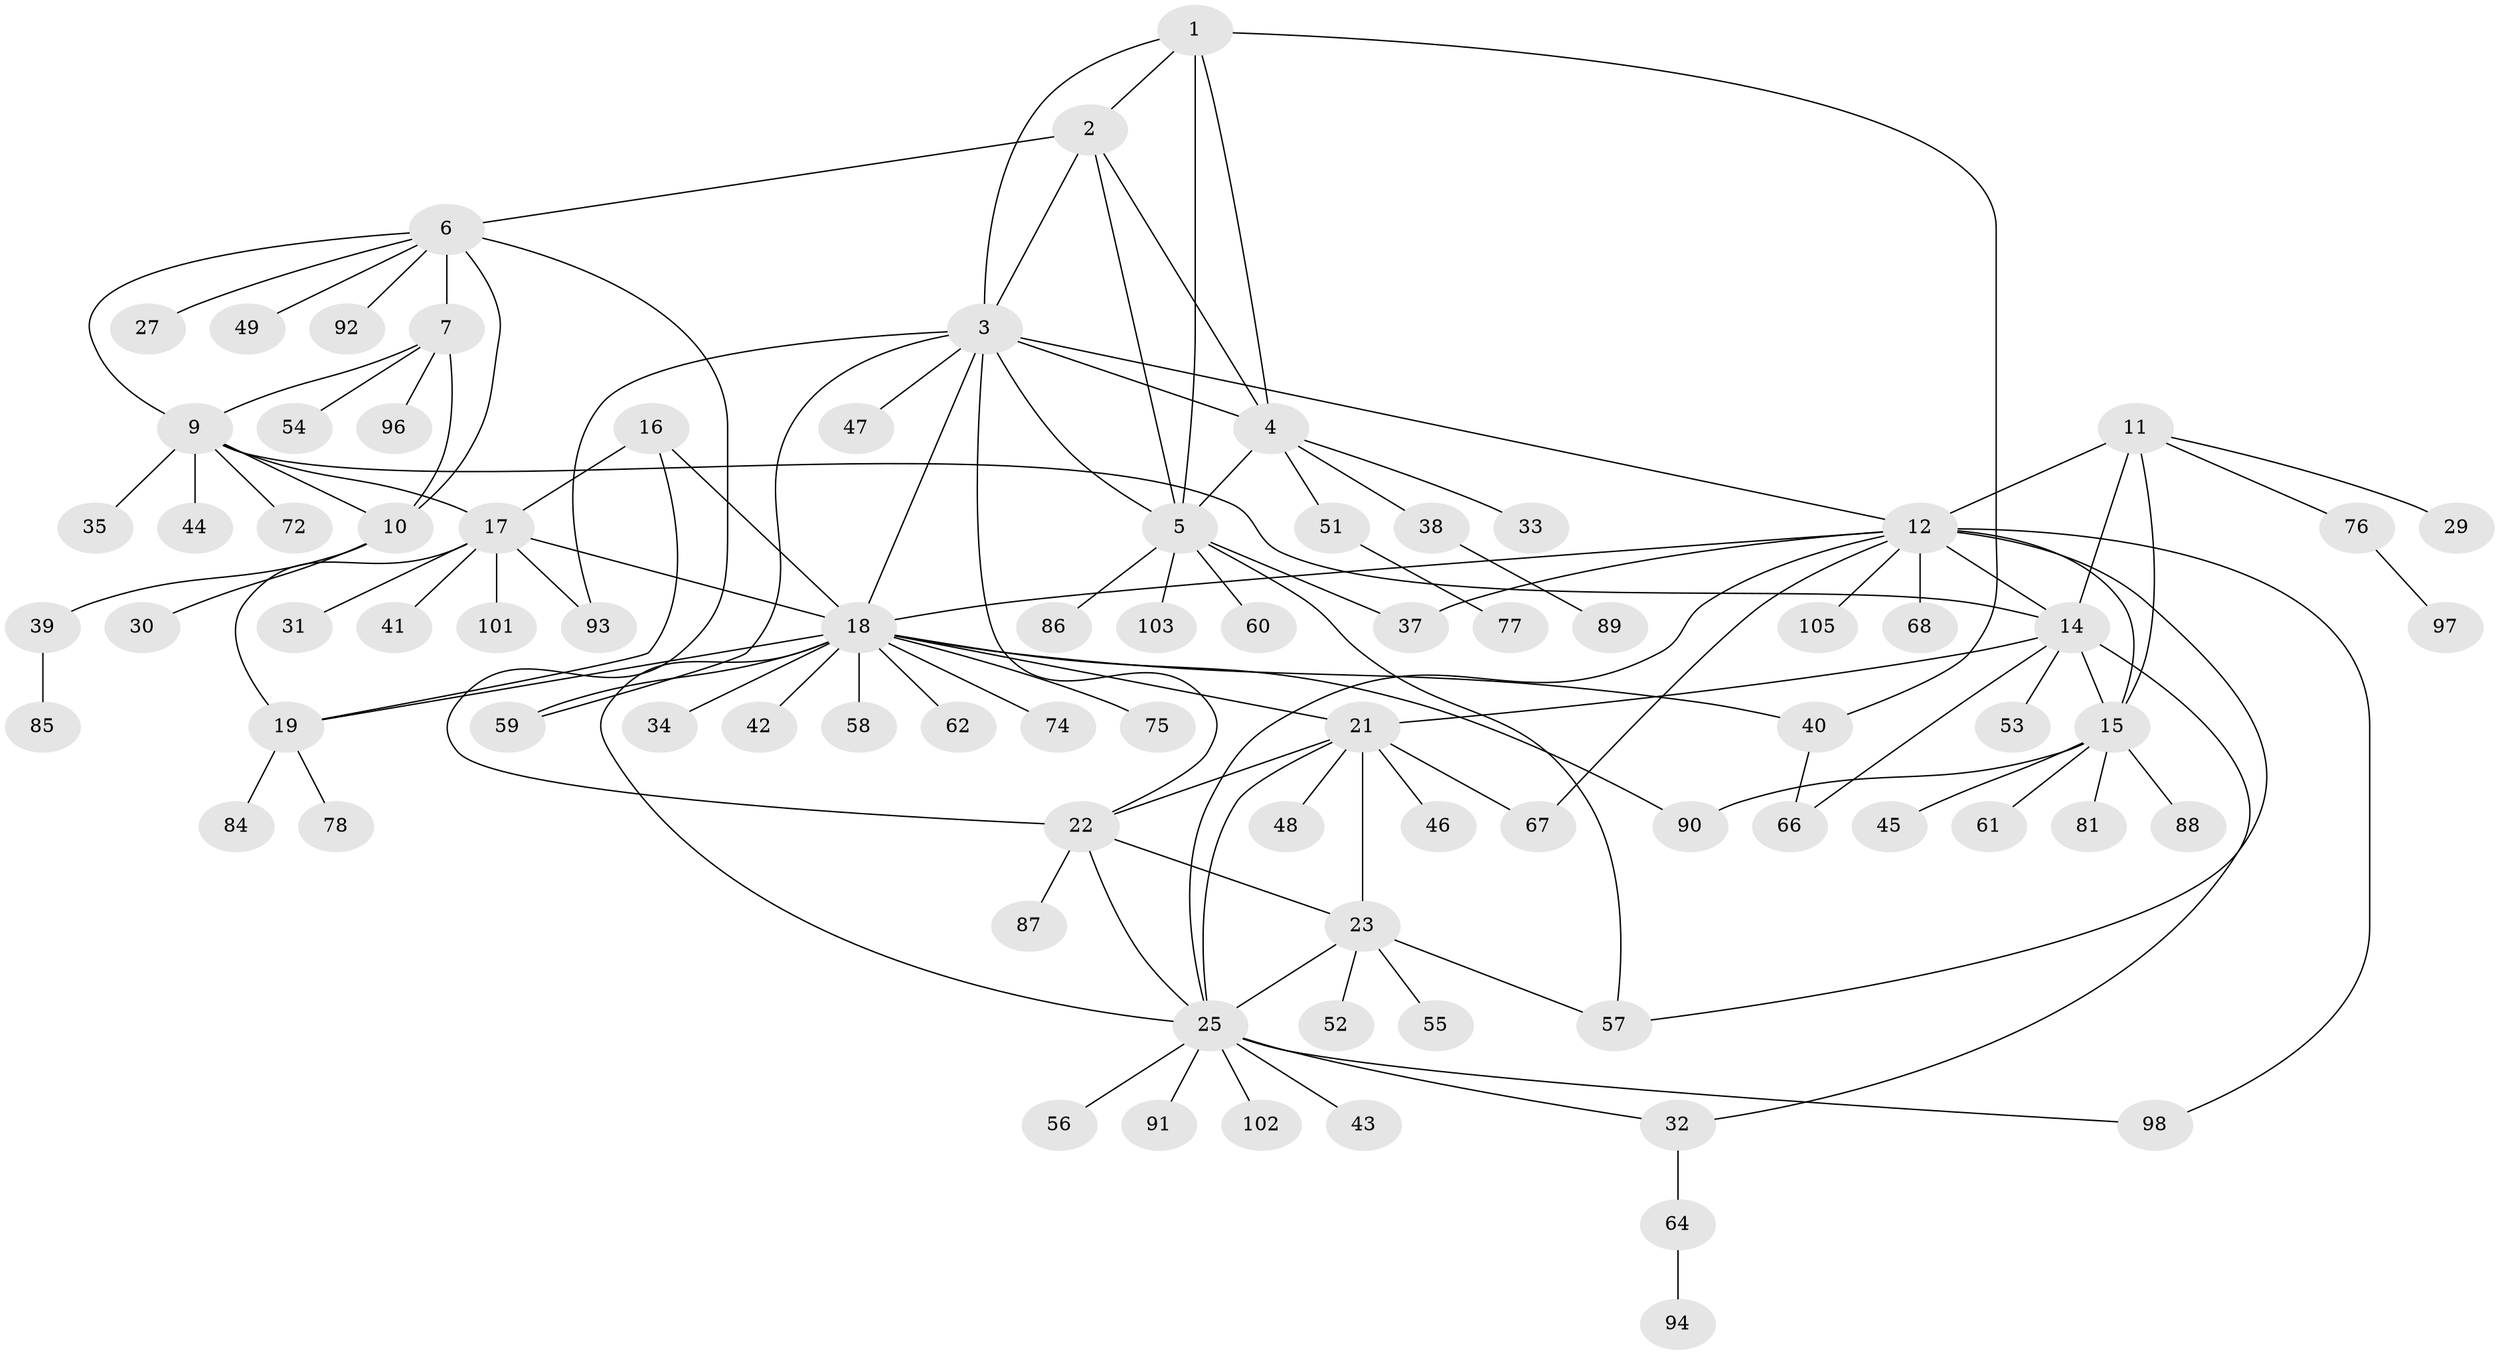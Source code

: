 // Generated by graph-tools (version 1.1) at 2025/52/02/27/25 19:52:14]
// undirected, 83 vertices, 119 edges
graph export_dot {
graph [start="1"]
  node [color=gray90,style=filled];
  1 [super="+100"];
  2;
  3 [super="+36"];
  4;
  5 [super="+71"];
  6 [super="+8"];
  7 [super="+70"];
  9 [super="+73"];
  10 [super="+82"];
  11;
  12 [super="+13"];
  14 [super="+104"];
  15 [super="+69"];
  16 [super="+99"];
  17 [super="+20"];
  18 [super="+26"];
  19 [super="+79"];
  21 [super="+24"];
  22 [super="+63"];
  23 [super="+28"];
  25 [super="+50"];
  27;
  29;
  30;
  31;
  32;
  33;
  34;
  35;
  37;
  38;
  39;
  40;
  41;
  42;
  43;
  44;
  45;
  46;
  47;
  48 [super="+65"];
  49;
  51 [super="+80"];
  52;
  53;
  54;
  55 [super="+83"];
  56;
  57 [super="+95"];
  58;
  59;
  60;
  61;
  62;
  64;
  66;
  67;
  68;
  72;
  74;
  75;
  76;
  77;
  78;
  81;
  84;
  85;
  86;
  87;
  88;
  89;
  90;
  91;
  92;
  93;
  94;
  96;
  97;
  98;
  101;
  102;
  103;
  105;
  1 -- 2;
  1 -- 3;
  1 -- 4;
  1 -- 5;
  1 -- 40;
  2 -- 3;
  2 -- 4;
  2 -- 5;
  2 -- 6;
  3 -- 4;
  3 -- 5;
  3 -- 18;
  3 -- 22;
  3 -- 47;
  3 -- 59;
  3 -- 93;
  3 -- 12;
  4 -- 5;
  4 -- 33;
  4 -- 38;
  4 -- 51;
  5 -- 37;
  5 -- 60;
  5 -- 86;
  5 -- 103;
  5 -- 57;
  6 -- 7 [weight=2];
  6 -- 9 [weight=2];
  6 -- 10 [weight=2];
  6 -- 27;
  6 -- 49;
  6 -- 22;
  6 -- 92;
  7 -- 9;
  7 -- 10;
  7 -- 54;
  7 -- 96;
  9 -- 10;
  9 -- 14;
  9 -- 35;
  9 -- 44;
  9 -- 72;
  9 -- 17;
  10 -- 30;
  10 -- 39;
  11 -- 12 [weight=2];
  11 -- 14;
  11 -- 15;
  11 -- 29;
  11 -- 76;
  12 -- 14 [weight=2];
  12 -- 15 [weight=2];
  12 -- 18;
  12 -- 37;
  12 -- 57;
  12 -- 67;
  12 -- 98;
  12 -- 105;
  12 -- 68;
  12 -- 25;
  14 -- 15;
  14 -- 21;
  14 -- 32;
  14 -- 53;
  14 -- 66;
  15 -- 45;
  15 -- 61;
  15 -- 88;
  15 -- 90;
  15 -- 81;
  16 -- 17 [weight=2];
  16 -- 18;
  16 -- 19;
  17 -- 18 [weight=2];
  17 -- 19 [weight=2];
  17 -- 101;
  17 -- 31;
  17 -- 93;
  17 -- 41;
  18 -- 19;
  18 -- 25;
  18 -- 34;
  18 -- 40;
  18 -- 42;
  18 -- 58;
  18 -- 59;
  18 -- 62;
  18 -- 74;
  18 -- 75;
  18 -- 90;
  18 -- 21;
  19 -- 78;
  19 -- 84;
  21 -- 22 [weight=2];
  21 -- 23 [weight=2];
  21 -- 25 [weight=2];
  21 -- 48;
  21 -- 67;
  21 -- 46;
  22 -- 23;
  22 -- 25;
  22 -- 87;
  23 -- 25;
  23 -- 52;
  23 -- 55;
  23 -- 57;
  25 -- 32;
  25 -- 43;
  25 -- 56;
  25 -- 91;
  25 -- 98;
  25 -- 102;
  32 -- 64;
  38 -- 89;
  39 -- 85;
  40 -- 66;
  51 -- 77;
  64 -- 94;
  76 -- 97;
}
